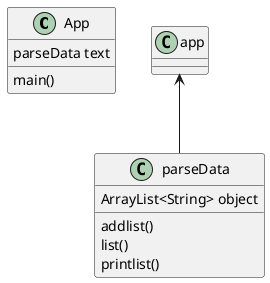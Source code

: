 @startuml

class App {
    main()
    parseData text
}

class parseData {
    ArrayList<String> object
    addlist()
    list()
    printlist()
}
app <-- parseData
@enduml